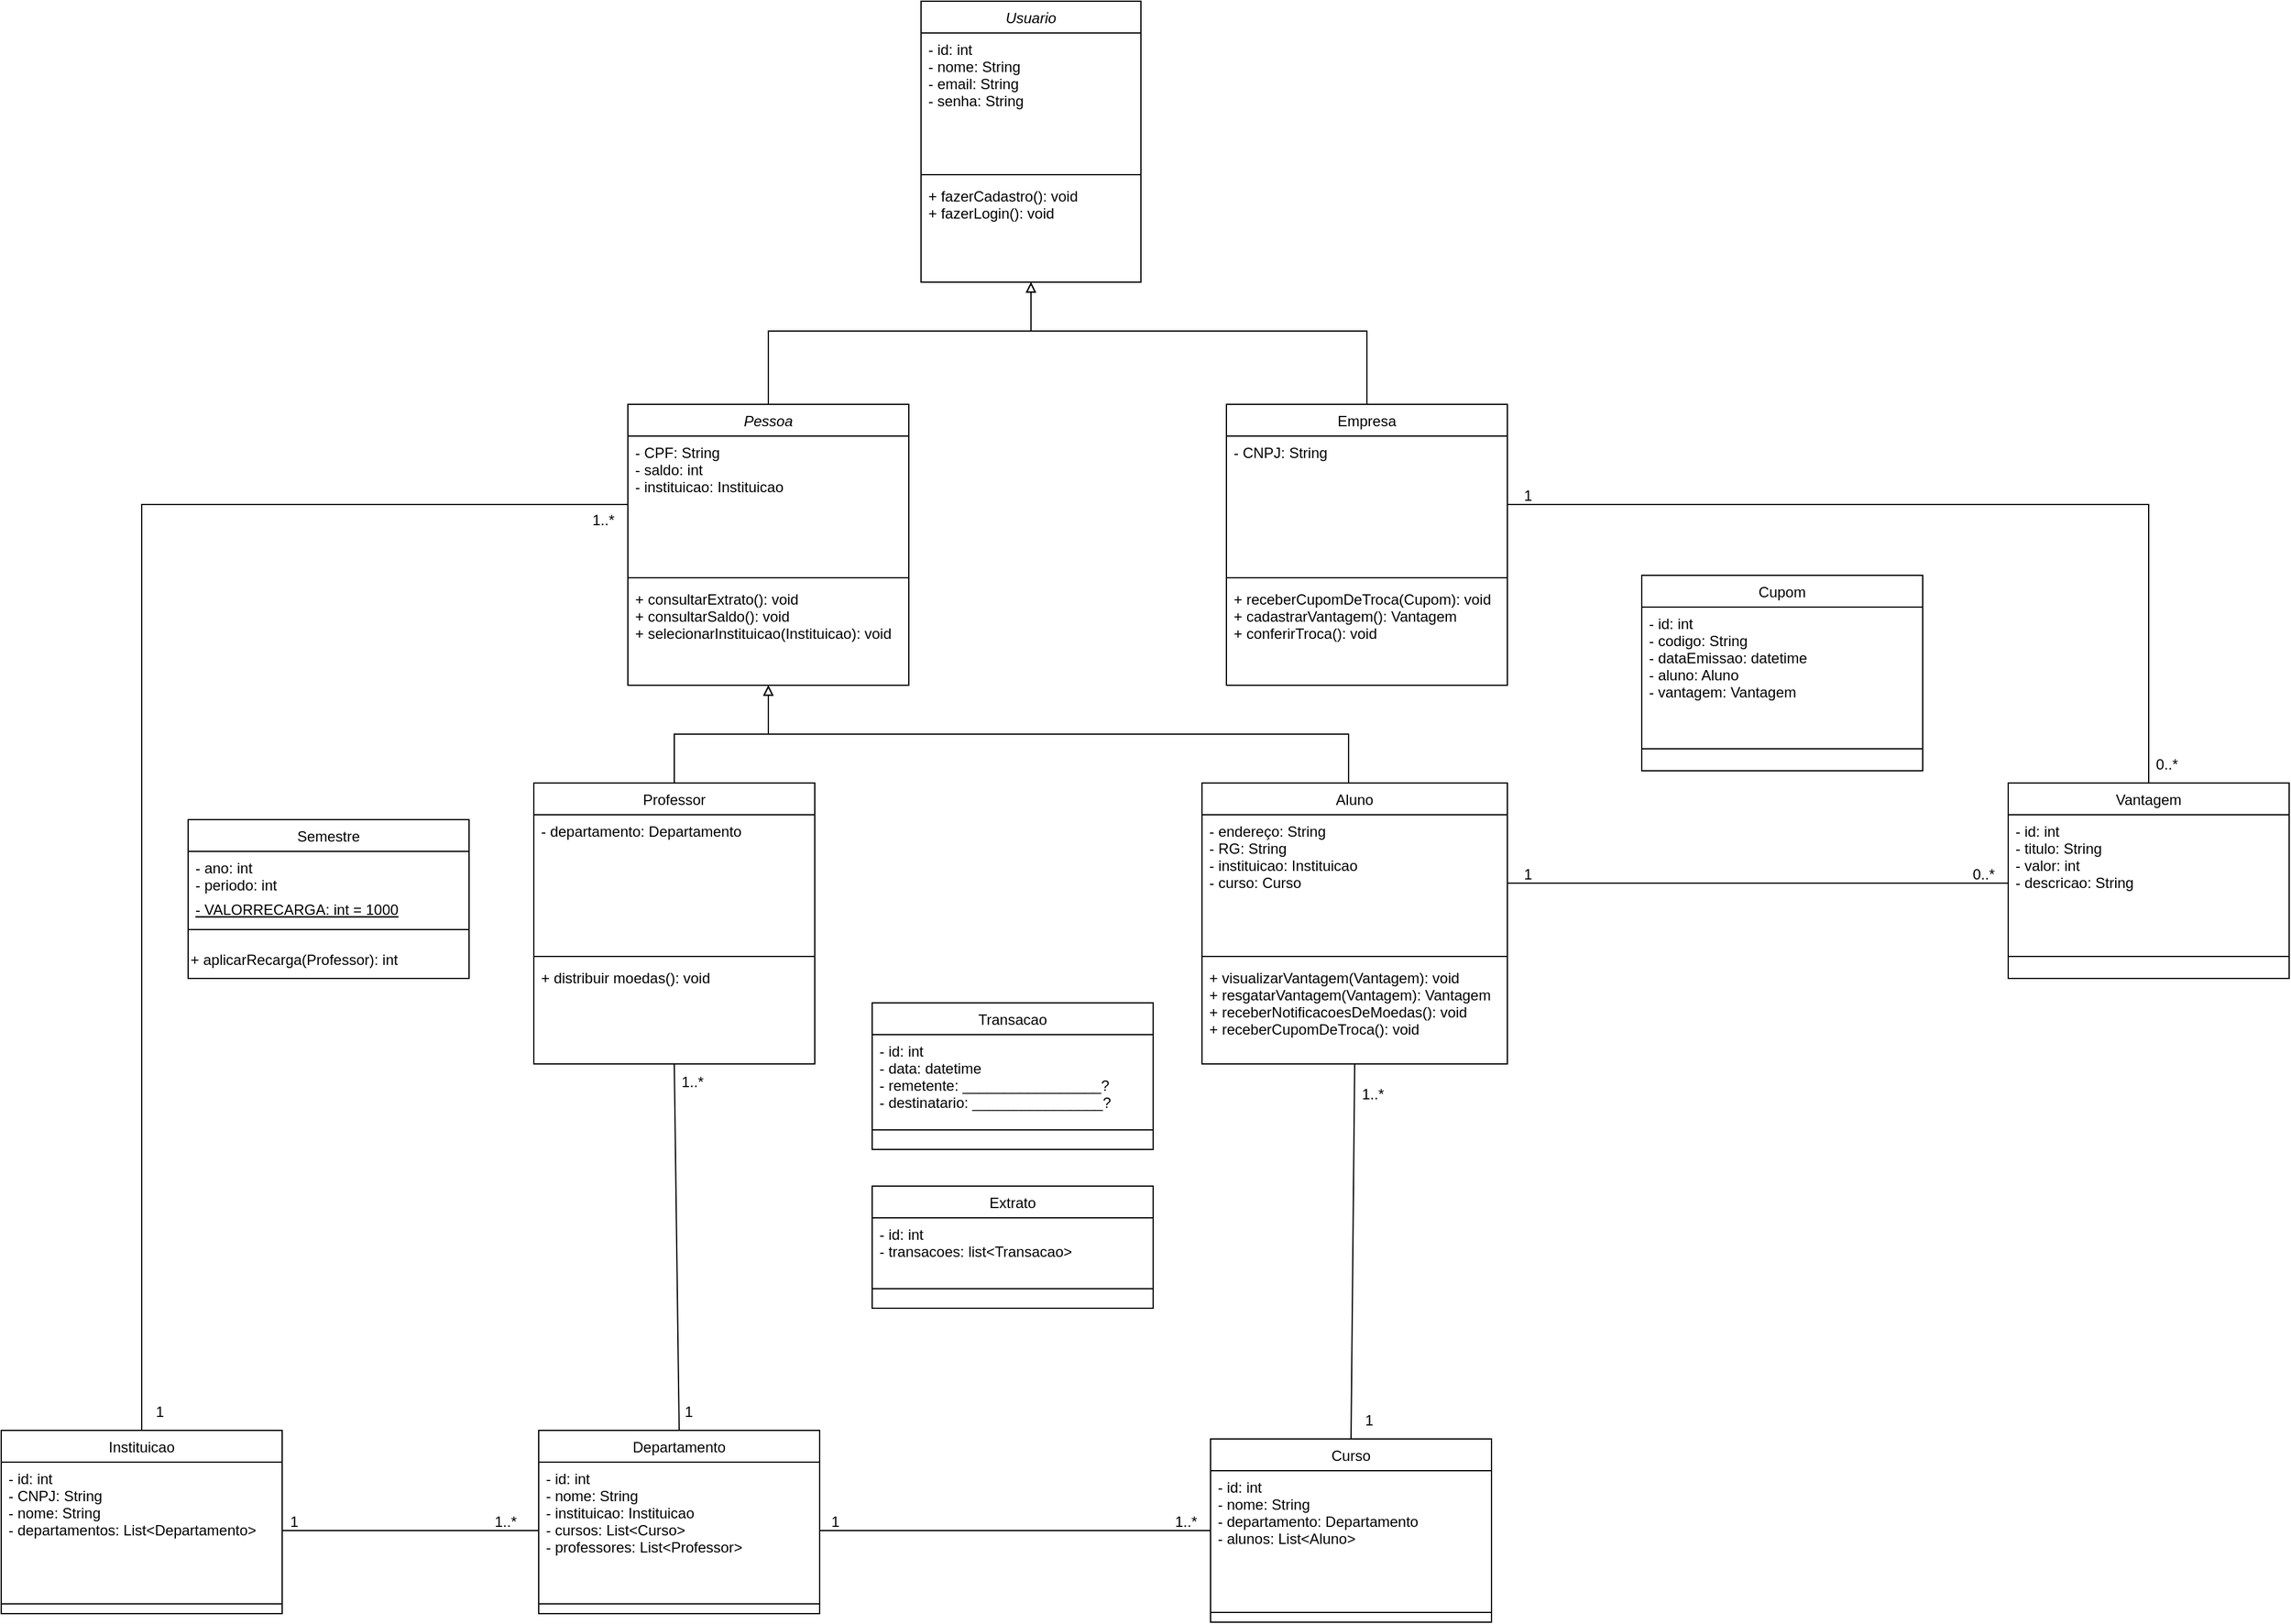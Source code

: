 <mxfile version="26.2.13">
  <diagram id="C5RBs43oDa-KdzZeNtuy" name="Page-1">
    <mxGraphModel dx="2034" dy="789" grid="1" gridSize="10" guides="1" tooltips="1" connect="1" arrows="1" fold="1" page="1" pageScale="1" pageWidth="827" pageHeight="1169" math="0" shadow="0">
      <root>
        <mxCell id="WIyWlLk6GJQsqaUBKTNV-0" />
        <mxCell id="WIyWlLk6GJQsqaUBKTNV-1" parent="WIyWlLk6GJQsqaUBKTNV-0" />
        <mxCell id="e2R4X1xUS0Lf9VzfEx9x-4" value="Usuario" style="swimlane;fontStyle=2;align=center;verticalAlign=top;childLayout=stackLayout;horizontal=1;startSize=26;horizontalStack=0;resizeParent=1;resizeLast=0;collapsible=1;marginBottom=0;rounded=0;shadow=0;strokeWidth=1;" parent="WIyWlLk6GJQsqaUBKTNV-1" vertex="1">
          <mxGeometry x="360" y="130" width="180" height="230" as="geometry">
            <mxRectangle x="230" y="140" width="160" height="26" as="alternateBounds" />
          </mxGeometry>
        </mxCell>
        <mxCell id="e2R4X1xUS0Lf9VzfEx9x-5" value="- id: int&#xa;- nome: String&#xa;- email: String&#xa;- senha: String" style="text;align=left;verticalAlign=top;spacingLeft=4;spacingRight=4;overflow=hidden;rotatable=0;points=[[0,0.5],[1,0.5]];portConstraint=eastwest;rounded=0;shadow=0;html=0;" parent="e2R4X1xUS0Lf9VzfEx9x-4" vertex="1">
          <mxGeometry y="26" width="180" height="112" as="geometry" />
        </mxCell>
        <mxCell id="e2R4X1xUS0Lf9VzfEx9x-6" value="" style="line;html=1;strokeWidth=1;align=left;verticalAlign=middle;spacingTop=-1;spacingLeft=3;spacingRight=3;rotatable=0;labelPosition=right;points=[];portConstraint=eastwest;" parent="e2R4X1xUS0Lf9VzfEx9x-4" vertex="1">
          <mxGeometry y="138" width="180" height="8" as="geometry" />
        </mxCell>
        <mxCell id="e2R4X1xUS0Lf9VzfEx9x-7" value="+ fazerCadastro(): void&#xa;+ fazerLogin(): void" style="text;align=left;verticalAlign=top;spacingLeft=4;spacingRight=4;overflow=hidden;rotatable=0;points=[[0,0.5],[1,0.5]];portConstraint=eastwest;" parent="e2R4X1xUS0Lf9VzfEx9x-4" vertex="1">
          <mxGeometry y="146" width="180" height="64" as="geometry" />
        </mxCell>
        <mxCell id="4mhZ8pjzUno-x0FI7GwS-8" style="edgeStyle=orthogonalEdgeStyle;rounded=0;orthogonalLoop=1;jettySize=auto;html=1;entryX=0.5;entryY=1;entryDx=0;entryDy=0;endArrow=block;endFill=0;" parent="WIyWlLk6GJQsqaUBKTNV-1" source="4mhZ8pjzUno-x0FI7GwS-4" target="e2R4X1xUS0Lf9VzfEx9x-4" edge="1">
          <mxGeometry relative="1" as="geometry">
            <mxPoint x="510" y="410" as="targetPoint" />
            <Array as="points">
              <mxPoint x="235" y="400" />
              <mxPoint x="450" y="400" />
            </Array>
          </mxGeometry>
        </mxCell>
        <mxCell id="4mhZ8pjzUno-x0FI7GwS-4" value="Pessoa" style="swimlane;fontStyle=2;align=center;verticalAlign=top;childLayout=stackLayout;horizontal=1;startSize=26;horizontalStack=0;resizeParent=1;resizeLast=0;collapsible=1;marginBottom=0;rounded=0;shadow=0;strokeWidth=1;" parent="WIyWlLk6GJQsqaUBKTNV-1" vertex="1">
          <mxGeometry x="120" y="460" width="230" height="230" as="geometry">
            <mxRectangle x="230" y="140" width="160" height="26" as="alternateBounds" />
          </mxGeometry>
        </mxCell>
        <mxCell id="4mhZ8pjzUno-x0FI7GwS-5" value="- CPF: String&#xa;- saldo: int&#xa;- instituicao: Instituicao" style="text;align=left;verticalAlign=top;spacingLeft=4;spacingRight=4;overflow=hidden;rotatable=0;points=[[0,0.5],[1,0.5]];portConstraint=eastwest;rounded=0;shadow=0;html=0;" parent="4mhZ8pjzUno-x0FI7GwS-4" vertex="1">
          <mxGeometry y="26" width="230" height="112" as="geometry" />
        </mxCell>
        <mxCell id="4mhZ8pjzUno-x0FI7GwS-6" value="" style="line;html=1;strokeWidth=1;align=left;verticalAlign=middle;spacingTop=-1;spacingLeft=3;spacingRight=3;rotatable=0;labelPosition=right;points=[];portConstraint=eastwest;" parent="4mhZ8pjzUno-x0FI7GwS-4" vertex="1">
          <mxGeometry y="138" width="230" height="8" as="geometry" />
        </mxCell>
        <mxCell id="4mhZ8pjzUno-x0FI7GwS-7" value="+ consultarExtrato(): void&#xa;+ consultarSaldo(): void&#xa;+ selecionarInstituicao(Instituicao): void" style="text;align=left;verticalAlign=top;spacingLeft=4;spacingRight=4;overflow=hidden;rotatable=0;points=[[0,0.5],[1,0.5]];portConstraint=eastwest;" parent="4mhZ8pjzUno-x0FI7GwS-4" vertex="1">
          <mxGeometry y="146" width="230" height="64" as="geometry" />
        </mxCell>
        <mxCell id="4mhZ8pjzUno-x0FI7GwS-13" style="edgeStyle=orthogonalEdgeStyle;rounded=0;orthogonalLoop=1;jettySize=auto;html=1;endArrow=block;endFill=0;" parent="WIyWlLk6GJQsqaUBKTNV-1" source="4mhZ8pjzUno-x0FI7GwS-9" edge="1">
          <mxGeometry relative="1" as="geometry">
            <mxPoint x="450" y="360" as="targetPoint" />
            <Array as="points">
              <mxPoint x="725" y="400" />
              <mxPoint x="450" y="400" />
            </Array>
          </mxGeometry>
        </mxCell>
        <mxCell id="4mhZ8pjzUno-x0FI7GwS-9" value="Empresa" style="swimlane;fontStyle=0;align=center;verticalAlign=top;childLayout=stackLayout;horizontal=1;startSize=26;horizontalStack=0;resizeParent=1;resizeLast=0;collapsible=1;marginBottom=0;rounded=0;shadow=0;strokeWidth=1;" parent="WIyWlLk6GJQsqaUBKTNV-1" vertex="1">
          <mxGeometry x="610" y="460" width="230" height="230" as="geometry">
            <mxRectangle x="230" y="140" width="160" height="26" as="alternateBounds" />
          </mxGeometry>
        </mxCell>
        <mxCell id="4mhZ8pjzUno-x0FI7GwS-10" value="- CNPJ: String" style="text;align=left;verticalAlign=top;spacingLeft=4;spacingRight=4;overflow=hidden;rotatable=0;points=[[0,0.5],[1,0.5]];portConstraint=eastwest;rounded=0;shadow=0;html=0;" parent="4mhZ8pjzUno-x0FI7GwS-9" vertex="1">
          <mxGeometry y="26" width="230" height="112" as="geometry" />
        </mxCell>
        <mxCell id="4mhZ8pjzUno-x0FI7GwS-11" value="" style="line;html=1;strokeWidth=1;align=left;verticalAlign=middle;spacingTop=-1;spacingLeft=3;spacingRight=3;rotatable=0;labelPosition=right;points=[];portConstraint=eastwest;" parent="4mhZ8pjzUno-x0FI7GwS-9" vertex="1">
          <mxGeometry y="138" width="230" height="8" as="geometry" />
        </mxCell>
        <mxCell id="4mhZ8pjzUno-x0FI7GwS-12" value="+ receberCupomDeTroca(Cupom): void&#xa;+ cadastrarVantagem(): Vantagem&#xa;+ conferirTroca(): void" style="text;align=left;verticalAlign=top;spacingLeft=4;spacingRight=4;overflow=hidden;rotatable=0;points=[[0,0.5],[1,0.5]];portConstraint=eastwest;" parent="4mhZ8pjzUno-x0FI7GwS-9" vertex="1">
          <mxGeometry y="146" width="230" height="64" as="geometry" />
        </mxCell>
        <mxCell id="4mhZ8pjzUno-x0FI7GwS-18" style="edgeStyle=orthogonalEdgeStyle;rounded=0;orthogonalLoop=1;jettySize=auto;html=1;entryX=0.5;entryY=1;entryDx=0;entryDy=0;endArrow=block;endFill=0;" parent="WIyWlLk6GJQsqaUBKTNV-1" source="4mhZ8pjzUno-x0FI7GwS-14" target="4mhZ8pjzUno-x0FI7GwS-4" edge="1">
          <mxGeometry relative="1" as="geometry">
            <Array as="points">
              <mxPoint x="710" y="730" />
              <mxPoint x="235" y="730" />
            </Array>
          </mxGeometry>
        </mxCell>
        <mxCell id="4mhZ8pjzUno-x0FI7GwS-14" value="Aluno" style="swimlane;fontStyle=0;align=center;verticalAlign=top;childLayout=stackLayout;horizontal=1;startSize=26;horizontalStack=0;resizeParent=1;resizeLast=0;collapsible=1;marginBottom=0;rounded=0;shadow=0;strokeWidth=1;" parent="WIyWlLk6GJQsqaUBKTNV-1" vertex="1">
          <mxGeometry x="590" y="770" width="250" height="230" as="geometry">
            <mxRectangle x="230" y="140" width="160" height="26" as="alternateBounds" />
          </mxGeometry>
        </mxCell>
        <mxCell id="4mhZ8pjzUno-x0FI7GwS-15" value="- endereço: String&#xa;- RG: String&#xa;- instituicao: Instituicao&#xa;- curso: Curso" style="text;align=left;verticalAlign=top;spacingLeft=4;spacingRight=4;overflow=hidden;rotatable=0;points=[[0,0.5],[1,0.5]];portConstraint=eastwest;rounded=0;shadow=0;html=0;" parent="4mhZ8pjzUno-x0FI7GwS-14" vertex="1">
          <mxGeometry y="26" width="250" height="112" as="geometry" />
        </mxCell>
        <mxCell id="4mhZ8pjzUno-x0FI7GwS-16" value="" style="line;html=1;strokeWidth=1;align=left;verticalAlign=middle;spacingTop=-1;spacingLeft=3;spacingRight=3;rotatable=0;labelPosition=right;points=[];portConstraint=eastwest;" parent="4mhZ8pjzUno-x0FI7GwS-14" vertex="1">
          <mxGeometry y="138" width="250" height="8" as="geometry" />
        </mxCell>
        <mxCell id="4mhZ8pjzUno-x0FI7GwS-17" value="+ visualizarVantagem(Vantagem): void&#xa;+ resgatarVantagem(Vantagem): Vantagem&#xa;+ receberNotificacoesDeMoedas(): void&#xa;+ receberCupomDeTroca(): void" style="text;align=left;verticalAlign=top;spacingLeft=4;spacingRight=4;overflow=hidden;rotatable=0;points=[[0,0.5],[1,0.5]];portConstraint=eastwest;" parent="4mhZ8pjzUno-x0FI7GwS-14" vertex="1">
          <mxGeometry y="146" width="250" height="64" as="geometry" />
        </mxCell>
        <mxCell id="4mhZ8pjzUno-x0FI7GwS-24" style="edgeStyle=orthogonalEdgeStyle;rounded=0;orthogonalLoop=1;jettySize=auto;html=1;entryX=0.5;entryY=1;entryDx=0;entryDy=0;endArrow=block;endFill=0;" parent="WIyWlLk6GJQsqaUBKTNV-1" source="4mhZ8pjzUno-x0FI7GwS-19" target="4mhZ8pjzUno-x0FI7GwS-4" edge="1">
          <mxGeometry relative="1" as="geometry" />
        </mxCell>
        <mxCell id="4mhZ8pjzUno-x0FI7GwS-19" value="Professor" style="swimlane;fontStyle=0;align=center;verticalAlign=top;childLayout=stackLayout;horizontal=1;startSize=26;horizontalStack=0;resizeParent=1;resizeLast=0;collapsible=1;marginBottom=0;rounded=0;shadow=0;strokeWidth=1;" parent="WIyWlLk6GJQsqaUBKTNV-1" vertex="1">
          <mxGeometry x="43" y="770" width="230" height="230" as="geometry">
            <mxRectangle x="230" y="140" width="160" height="26" as="alternateBounds" />
          </mxGeometry>
        </mxCell>
        <mxCell id="4mhZ8pjzUno-x0FI7GwS-20" value="- departamento: Departamento" style="text;align=left;verticalAlign=top;spacingLeft=4;spacingRight=4;overflow=hidden;rotatable=0;points=[[0,0.5],[1,0.5]];portConstraint=eastwest;rounded=0;shadow=0;html=0;" parent="4mhZ8pjzUno-x0FI7GwS-19" vertex="1">
          <mxGeometry y="26" width="230" height="112" as="geometry" />
        </mxCell>
        <mxCell id="4mhZ8pjzUno-x0FI7GwS-21" value="" style="line;html=1;strokeWidth=1;align=left;verticalAlign=middle;spacingTop=-1;spacingLeft=3;spacingRight=3;rotatable=0;labelPosition=right;points=[];portConstraint=eastwest;" parent="4mhZ8pjzUno-x0FI7GwS-19" vertex="1">
          <mxGeometry y="138" width="230" height="8" as="geometry" />
        </mxCell>
        <mxCell id="4mhZ8pjzUno-x0FI7GwS-22" value="+ distribuir moedas(): void" style="text;align=left;verticalAlign=top;spacingLeft=4;spacingRight=4;overflow=hidden;rotatable=0;points=[[0,0.5],[1,0.5]];portConstraint=eastwest;" parent="4mhZ8pjzUno-x0FI7GwS-19" vertex="1">
          <mxGeometry y="146" width="230" height="64" as="geometry" />
        </mxCell>
        <mxCell id="4mhZ8pjzUno-x0FI7GwS-48" style="edgeStyle=orthogonalEdgeStyle;rounded=0;orthogonalLoop=1;jettySize=auto;html=1;endArrow=none;startFill=0;" parent="WIyWlLk6GJQsqaUBKTNV-1" source="4mhZ8pjzUno-x0FI7GwS-26" target="4mhZ8pjzUno-x0FI7GwS-5" edge="1">
          <mxGeometry relative="1" as="geometry" />
        </mxCell>
        <mxCell id="4mhZ8pjzUno-x0FI7GwS-26" value="Instituicao" style="swimlane;fontStyle=0;align=center;verticalAlign=top;childLayout=stackLayout;horizontal=1;startSize=26;horizontalStack=0;resizeParent=1;resizeLast=0;collapsible=1;marginBottom=0;rounded=0;shadow=0;strokeWidth=1;" parent="WIyWlLk6GJQsqaUBKTNV-1" vertex="1">
          <mxGeometry x="-393" y="1300" width="230" height="150" as="geometry">
            <mxRectangle x="230" y="140" width="160" height="26" as="alternateBounds" />
          </mxGeometry>
        </mxCell>
        <mxCell id="4mhZ8pjzUno-x0FI7GwS-27" value="- id: int&#xa;- CNPJ: String&#xa;- nome: String&#xa;- departamentos: List&lt;Departamento&gt;" style="text;align=left;verticalAlign=top;spacingLeft=4;spacingRight=4;overflow=hidden;rotatable=0;points=[[0,0.5],[1,0.5]];portConstraint=eastwest;rounded=0;shadow=0;html=0;" parent="4mhZ8pjzUno-x0FI7GwS-26" vertex="1">
          <mxGeometry y="26" width="230" height="112" as="geometry" />
        </mxCell>
        <mxCell id="4mhZ8pjzUno-x0FI7GwS-28" value="" style="line;html=1;strokeWidth=1;align=left;verticalAlign=middle;spacingTop=-1;spacingLeft=3;spacingRight=3;rotatable=0;labelPosition=right;points=[];portConstraint=eastwest;" parent="4mhZ8pjzUno-x0FI7GwS-26" vertex="1">
          <mxGeometry y="138" width="230" height="8" as="geometry" />
        </mxCell>
        <mxCell id="4mhZ8pjzUno-x0FI7GwS-30" value="Departamento" style="swimlane;fontStyle=0;align=center;verticalAlign=top;childLayout=stackLayout;horizontal=1;startSize=26;horizontalStack=0;resizeParent=1;resizeLast=0;collapsible=1;marginBottom=0;rounded=0;shadow=0;strokeWidth=1;" parent="WIyWlLk6GJQsqaUBKTNV-1" vertex="1">
          <mxGeometry x="47" y="1300" width="230" height="150" as="geometry">
            <mxRectangle x="230" y="140" width="160" height="26" as="alternateBounds" />
          </mxGeometry>
        </mxCell>
        <mxCell id="4mhZ8pjzUno-x0FI7GwS-31" value="- id: int&#xa;- nome: String&#xa;- instituicao: Instituicao&#xa;- cursos: List&lt;Curso&gt;&#xa;- professores: List&lt;Professor&gt;" style="text;align=left;verticalAlign=top;spacingLeft=4;spacingRight=4;overflow=hidden;rotatable=0;points=[[0,0.5],[1,0.5]];portConstraint=eastwest;rounded=0;shadow=0;html=0;" parent="4mhZ8pjzUno-x0FI7GwS-30" vertex="1">
          <mxGeometry y="26" width="230" height="112" as="geometry" />
        </mxCell>
        <mxCell id="4mhZ8pjzUno-x0FI7GwS-32" value="" style="line;html=1;strokeWidth=1;align=left;verticalAlign=middle;spacingTop=-1;spacingLeft=3;spacingRight=3;rotatable=0;labelPosition=right;points=[];portConstraint=eastwest;" parent="4mhZ8pjzUno-x0FI7GwS-30" vertex="1">
          <mxGeometry y="138" width="230" height="8" as="geometry" />
        </mxCell>
        <mxCell id="4mhZ8pjzUno-x0FI7GwS-33" value="Curso" style="swimlane;fontStyle=0;align=center;verticalAlign=top;childLayout=stackLayout;horizontal=1;startSize=26;horizontalStack=0;resizeParent=1;resizeLast=0;collapsible=1;marginBottom=0;rounded=0;shadow=0;strokeWidth=1;" parent="WIyWlLk6GJQsqaUBKTNV-1" vertex="1">
          <mxGeometry x="597" y="1307" width="230" height="150" as="geometry">
            <mxRectangle x="230" y="140" width="160" height="26" as="alternateBounds" />
          </mxGeometry>
        </mxCell>
        <mxCell id="4mhZ8pjzUno-x0FI7GwS-34" value="- id: int&#xa;- nome: String&#xa;- departamento: Departamento&#xa;- alunos: List&lt;Aluno&gt;" style="text;align=left;verticalAlign=top;spacingLeft=4;spacingRight=4;overflow=hidden;rotatable=0;points=[[0,0.5],[1,0.5]];portConstraint=eastwest;rounded=0;shadow=0;html=0;" parent="4mhZ8pjzUno-x0FI7GwS-33" vertex="1">
          <mxGeometry y="26" width="230" height="112" as="geometry" />
        </mxCell>
        <mxCell id="4mhZ8pjzUno-x0FI7GwS-35" value="" style="line;html=1;strokeWidth=1;align=left;verticalAlign=middle;spacingTop=-1;spacingLeft=3;spacingRight=3;rotatable=0;labelPosition=right;points=[];portConstraint=eastwest;" parent="4mhZ8pjzUno-x0FI7GwS-33" vertex="1">
          <mxGeometry y="138" width="230" height="8" as="geometry" />
        </mxCell>
        <mxCell id="4mhZ8pjzUno-x0FI7GwS-36" value="" style="endArrow=none;html=1;rounded=0;" parent="WIyWlLk6GJQsqaUBKTNV-1" source="4mhZ8pjzUno-x0FI7GwS-31" target="4mhZ8pjzUno-x0FI7GwS-27" edge="1">
          <mxGeometry width="50" height="50" relative="1" as="geometry">
            <mxPoint x="377" y="1500" as="sourcePoint" />
            <mxPoint x="427" y="1450" as="targetPoint" />
          </mxGeometry>
        </mxCell>
        <mxCell id="4mhZ8pjzUno-x0FI7GwS-40" value="" style="endArrow=none;html=1;rounded=0;" parent="WIyWlLk6GJQsqaUBKTNV-1" source="4mhZ8pjzUno-x0FI7GwS-33" target="4mhZ8pjzUno-x0FI7GwS-31" edge="1">
          <mxGeometry width="50" height="50" relative="1" as="geometry">
            <mxPoint x="307" y="1550" as="sourcePoint" />
            <mxPoint x="357" y="1500" as="targetPoint" />
          </mxGeometry>
        </mxCell>
        <mxCell id="4mhZ8pjzUno-x0FI7GwS-47" value="" style="endArrow=none;html=1;rounded=0;entryX=0.5;entryY=1;entryDx=0;entryDy=0;exitX=0.5;exitY=0;exitDx=0;exitDy=0;" parent="WIyWlLk6GJQsqaUBKTNV-1" source="4mhZ8pjzUno-x0FI7GwS-30" target="4mhZ8pjzUno-x0FI7GwS-19" edge="1">
          <mxGeometry width="50" height="50" relative="1" as="geometry">
            <mxPoint x="343" y="1010" as="sourcePoint" />
            <mxPoint x="393" y="960" as="targetPoint" />
          </mxGeometry>
        </mxCell>
        <mxCell id="4mhZ8pjzUno-x0FI7GwS-49" value="1" style="text;html=1;align=center;verticalAlign=middle;whiteSpace=wrap;rounded=0;" parent="WIyWlLk6GJQsqaUBKTNV-1" vertex="1">
          <mxGeometry x="-293" y="1270" width="60" height="30" as="geometry" />
        </mxCell>
        <mxCell id="4mhZ8pjzUno-x0FI7GwS-50" value="1..*" style="text;html=1;align=center;verticalAlign=middle;whiteSpace=wrap;rounded=0;" parent="WIyWlLk6GJQsqaUBKTNV-1" vertex="1">
          <mxGeometry x="70" y="540" width="60" height="30" as="geometry" />
        </mxCell>
        <mxCell id="4mhZ8pjzUno-x0FI7GwS-51" value="1" style="text;html=1;align=center;verticalAlign=middle;whiteSpace=wrap;rounded=0;" parent="WIyWlLk6GJQsqaUBKTNV-1" vertex="1">
          <mxGeometry x="140" y="1270" width="60" height="30" as="geometry" />
        </mxCell>
        <mxCell id="4mhZ8pjzUno-x0FI7GwS-52" value="1..*" style="text;html=1;align=center;verticalAlign=middle;whiteSpace=wrap;rounded=0;" parent="WIyWlLk6GJQsqaUBKTNV-1" vertex="1">
          <mxGeometry x="143" y="1000" width="60" height="30" as="geometry" />
        </mxCell>
        <mxCell id="4mhZ8pjzUno-x0FI7GwS-53" value="1" style="text;html=1;align=center;verticalAlign=middle;whiteSpace=wrap;rounded=0;" parent="WIyWlLk6GJQsqaUBKTNV-1" vertex="1">
          <mxGeometry x="-183" y="1360" width="60" height="30" as="geometry" />
        </mxCell>
        <mxCell id="4mhZ8pjzUno-x0FI7GwS-54" value="1..*" style="text;html=1;align=center;verticalAlign=middle;whiteSpace=wrap;rounded=0;" parent="WIyWlLk6GJQsqaUBKTNV-1" vertex="1">
          <mxGeometry x="-10" y="1360" width="60" height="30" as="geometry" />
        </mxCell>
        <mxCell id="4mhZ8pjzUno-x0FI7GwS-55" value="1" style="text;html=1;align=center;verticalAlign=middle;whiteSpace=wrap;rounded=0;" parent="WIyWlLk6GJQsqaUBKTNV-1" vertex="1">
          <mxGeometry x="260" y="1360" width="60" height="30" as="geometry" />
        </mxCell>
        <mxCell id="4mhZ8pjzUno-x0FI7GwS-56" value="1..*" style="text;html=1;align=center;verticalAlign=middle;whiteSpace=wrap;rounded=0;" parent="WIyWlLk6GJQsqaUBKTNV-1" vertex="1">
          <mxGeometry x="547" y="1360" width="60" height="30" as="geometry" />
        </mxCell>
        <mxCell id="4mhZ8pjzUno-x0FI7GwS-57" value="" style="endArrow=none;html=1;rounded=0;entryX=0.5;entryY=1;entryDx=0;entryDy=0;exitX=0.5;exitY=0;exitDx=0;exitDy=0;" parent="WIyWlLk6GJQsqaUBKTNV-1" source="4mhZ8pjzUno-x0FI7GwS-33" target="4mhZ8pjzUno-x0FI7GwS-14" edge="1">
          <mxGeometry width="50" height="50" relative="1" as="geometry">
            <mxPoint x="250" y="990" as="sourcePoint" />
            <mxPoint x="300" y="940" as="targetPoint" />
          </mxGeometry>
        </mxCell>
        <mxCell id="4mhZ8pjzUno-x0FI7GwS-58" value="1..*" style="text;html=1;align=center;verticalAlign=middle;whiteSpace=wrap;rounded=0;" parent="WIyWlLk6GJQsqaUBKTNV-1" vertex="1">
          <mxGeometry x="700" y="1010" width="60" height="30" as="geometry" />
        </mxCell>
        <mxCell id="4mhZ8pjzUno-x0FI7GwS-59" value="1" style="text;html=1;align=center;verticalAlign=middle;whiteSpace=wrap;rounded=0;" parent="WIyWlLk6GJQsqaUBKTNV-1" vertex="1">
          <mxGeometry x="697" y="1277" width="60" height="30" as="geometry" />
        </mxCell>
        <mxCell id="4mhZ8pjzUno-x0FI7GwS-72" style="edgeStyle=orthogonalEdgeStyle;rounded=0;orthogonalLoop=1;jettySize=auto;html=1;endArrow=none;startFill=0;" parent="WIyWlLk6GJQsqaUBKTNV-1" source="4mhZ8pjzUno-x0FI7GwS-60" target="4mhZ8pjzUno-x0FI7GwS-10" edge="1">
          <mxGeometry relative="1" as="geometry" />
        </mxCell>
        <mxCell id="4mhZ8pjzUno-x0FI7GwS-60" value="Vantagem" style="swimlane;fontStyle=0;align=center;verticalAlign=top;childLayout=stackLayout;horizontal=1;startSize=26;horizontalStack=0;resizeParent=1;resizeLast=0;collapsible=1;marginBottom=0;rounded=0;shadow=0;strokeWidth=1;" parent="WIyWlLk6GJQsqaUBKTNV-1" vertex="1">
          <mxGeometry x="1250" y="770" width="230" height="160" as="geometry">
            <mxRectangle x="230" y="140" width="160" height="26" as="alternateBounds" />
          </mxGeometry>
        </mxCell>
        <mxCell id="4mhZ8pjzUno-x0FI7GwS-61" value="- id: int&#xa;- titulo: String&#xa;- valor: int&#xa;- descricao: String" style="text;align=left;verticalAlign=top;spacingLeft=4;spacingRight=4;overflow=hidden;rotatable=0;points=[[0,0.5],[1,0.5]];portConstraint=eastwest;rounded=0;shadow=0;html=0;" parent="4mhZ8pjzUno-x0FI7GwS-60" vertex="1">
          <mxGeometry y="26" width="230" height="112" as="geometry" />
        </mxCell>
        <mxCell id="4mhZ8pjzUno-x0FI7GwS-62" value="" style="line;html=1;strokeWidth=1;align=left;verticalAlign=middle;spacingTop=-1;spacingLeft=3;spacingRight=3;rotatable=0;labelPosition=right;points=[];portConstraint=eastwest;" parent="4mhZ8pjzUno-x0FI7GwS-60" vertex="1">
          <mxGeometry y="138" width="230" height="8" as="geometry" />
        </mxCell>
        <mxCell id="4mhZ8pjzUno-x0FI7GwS-64" value="Semestre" style="swimlane;fontStyle=0;align=center;verticalAlign=top;childLayout=stackLayout;horizontal=1;startSize=26;horizontalStack=0;resizeParent=1;resizeLast=0;collapsible=1;marginBottom=0;rounded=0;shadow=0;strokeWidth=1;" parent="WIyWlLk6GJQsqaUBKTNV-1" vertex="1">
          <mxGeometry x="-240" y="800" width="230" height="130" as="geometry">
            <mxRectangle x="230" y="140" width="160" height="26" as="alternateBounds" />
          </mxGeometry>
        </mxCell>
        <mxCell id="4mhZ8pjzUno-x0FI7GwS-65" value="- ano: int&#xa;- periodo: int&#xa;" style="text;align=left;verticalAlign=top;spacingLeft=4;spacingRight=4;overflow=hidden;rotatable=0;points=[[0,0.5],[1,0.5]];portConstraint=eastwest;rounded=0;shadow=0;html=0;" parent="4mhZ8pjzUno-x0FI7GwS-64" vertex="1">
          <mxGeometry y="26" width="230" height="34" as="geometry" />
        </mxCell>
        <mxCell id="4mhZ8pjzUno-x0FI7GwS-67" value="- VALORRECARGA: int = 1000" style="text;align=left;verticalAlign=top;spacingLeft=4;spacingRight=4;overflow=hidden;rotatable=0;points=[[0,0.5],[1,0.5]];portConstraint=eastwest;rounded=0;shadow=0;html=0;fontStyle=4" parent="4mhZ8pjzUno-x0FI7GwS-64" vertex="1">
          <mxGeometry y="60" width="230" height="20" as="geometry" />
        </mxCell>
        <mxCell id="4mhZ8pjzUno-x0FI7GwS-66" value="" style="line;html=1;strokeWidth=1;align=left;verticalAlign=middle;spacingTop=-1;spacingLeft=3;spacingRight=3;rotatable=0;labelPosition=right;points=[];portConstraint=eastwest;" parent="4mhZ8pjzUno-x0FI7GwS-64" vertex="1">
          <mxGeometry y="80" width="230" height="20" as="geometry" />
        </mxCell>
        <mxCell id="4mhZ8pjzUno-x0FI7GwS-68" value="+ aplicarRecarga(Professor): int" style="text;html=1;align=left;verticalAlign=middle;resizable=0;points=[];autosize=1;strokeColor=none;fillColor=none;" parent="4mhZ8pjzUno-x0FI7GwS-64" vertex="1">
          <mxGeometry y="100" width="230" height="30" as="geometry" />
        </mxCell>
        <mxCell id="4mhZ8pjzUno-x0FI7GwS-69" value="" style="endArrow=none;html=1;rounded=0;exitX=1;exitY=0.5;exitDx=0;exitDy=0;" parent="WIyWlLk6GJQsqaUBKTNV-1" source="4mhZ8pjzUno-x0FI7GwS-15" target="4mhZ8pjzUno-x0FI7GwS-61" edge="1">
          <mxGeometry width="50" height="50" relative="1" as="geometry">
            <mxPoint x="920" y="930" as="sourcePoint" />
            <mxPoint x="830" y="840" as="targetPoint" />
          </mxGeometry>
        </mxCell>
        <mxCell id="4mhZ8pjzUno-x0FI7GwS-70" value="0..*" style="text;html=1;align=center;verticalAlign=middle;whiteSpace=wrap;rounded=0;" parent="WIyWlLk6GJQsqaUBKTNV-1" vertex="1">
          <mxGeometry x="1200" y="830" width="60" height="30" as="geometry" />
        </mxCell>
        <mxCell id="4mhZ8pjzUno-x0FI7GwS-71" value="1" style="text;html=1;align=center;verticalAlign=middle;whiteSpace=wrap;rounded=0;" parent="WIyWlLk6GJQsqaUBKTNV-1" vertex="1">
          <mxGeometry x="827" y="830" width="60" height="30" as="geometry" />
        </mxCell>
        <mxCell id="4mhZ8pjzUno-x0FI7GwS-74" value="0..*" style="text;html=1;align=center;verticalAlign=middle;whiteSpace=wrap;rounded=0;" parent="WIyWlLk6GJQsqaUBKTNV-1" vertex="1">
          <mxGeometry x="1350" y="740" width="60" height="30" as="geometry" />
        </mxCell>
        <mxCell id="4mhZ8pjzUno-x0FI7GwS-75" value="1" style="text;html=1;align=center;verticalAlign=middle;whiteSpace=wrap;rounded=0;" parent="WIyWlLk6GJQsqaUBKTNV-1" vertex="1">
          <mxGeometry x="827" y="520" width="60" height="30" as="geometry" />
        </mxCell>
        <mxCell id="4mhZ8pjzUno-x0FI7GwS-77" value="Transacao" style="swimlane;fontStyle=0;align=center;verticalAlign=top;childLayout=stackLayout;horizontal=1;startSize=26;horizontalStack=0;resizeParent=1;resizeLast=0;collapsible=1;marginBottom=0;rounded=0;shadow=0;strokeWidth=1;" parent="WIyWlLk6GJQsqaUBKTNV-1" vertex="1">
          <mxGeometry x="320" y="950" width="230" height="120" as="geometry">
            <mxRectangle x="230" y="140" width="160" height="26" as="alternateBounds" />
          </mxGeometry>
        </mxCell>
        <mxCell id="4mhZ8pjzUno-x0FI7GwS-78" value="- id: int&#xa;- data: datetime&#xa;- remetente: _________________?&#xa;- destinatario: ________________?" style="text;align=left;verticalAlign=top;spacingLeft=4;spacingRight=4;overflow=hidden;rotatable=0;points=[[0,0.5],[1,0.5]];portConstraint=eastwest;rounded=0;shadow=0;html=0;" parent="4mhZ8pjzUno-x0FI7GwS-77" vertex="1">
          <mxGeometry y="26" width="230" height="74" as="geometry" />
        </mxCell>
        <mxCell id="4mhZ8pjzUno-x0FI7GwS-79" value="" style="line;html=1;strokeWidth=1;align=left;verticalAlign=middle;spacingTop=-1;spacingLeft=3;spacingRight=3;rotatable=0;labelPosition=right;points=[];portConstraint=eastwest;" parent="4mhZ8pjzUno-x0FI7GwS-77" vertex="1">
          <mxGeometry y="100" width="230" height="8" as="geometry" />
        </mxCell>
        <mxCell id="4mhZ8pjzUno-x0FI7GwS-84" value="Extrato" style="swimlane;fontStyle=0;align=center;verticalAlign=top;childLayout=stackLayout;horizontal=1;startSize=26;horizontalStack=0;resizeParent=1;resizeLast=0;collapsible=1;marginBottom=0;rounded=0;shadow=0;strokeWidth=1;" parent="WIyWlLk6GJQsqaUBKTNV-1" vertex="1">
          <mxGeometry x="320" y="1100" width="230" height="100" as="geometry">
            <mxRectangle x="230" y="140" width="160" height="26" as="alternateBounds" />
          </mxGeometry>
        </mxCell>
        <mxCell id="4mhZ8pjzUno-x0FI7GwS-85" value="- id: int&#xa;- transacoes: list&lt;Transacao&gt;" style="text;align=left;verticalAlign=top;spacingLeft=4;spacingRight=4;overflow=hidden;rotatable=0;points=[[0,0.5],[1,0.5]];portConstraint=eastwest;rounded=0;shadow=0;html=0;" parent="4mhZ8pjzUno-x0FI7GwS-84" vertex="1">
          <mxGeometry y="26" width="230" height="54" as="geometry" />
        </mxCell>
        <mxCell id="4mhZ8pjzUno-x0FI7GwS-86" value="" style="line;html=1;strokeWidth=1;align=left;verticalAlign=middle;spacingTop=-1;spacingLeft=3;spacingRight=3;rotatable=0;labelPosition=right;points=[];portConstraint=eastwest;" parent="4mhZ8pjzUno-x0FI7GwS-84" vertex="1">
          <mxGeometry y="80" width="230" height="8" as="geometry" />
        </mxCell>
        <mxCell id="4mhZ8pjzUno-x0FI7GwS-87" value="Cupom" style="swimlane;fontStyle=0;align=center;verticalAlign=top;childLayout=stackLayout;horizontal=1;startSize=26;horizontalStack=0;resizeParent=1;resizeLast=0;collapsible=1;marginBottom=0;rounded=0;shadow=0;strokeWidth=1;" parent="WIyWlLk6GJQsqaUBKTNV-1" vertex="1">
          <mxGeometry x="950" y="600" width="230" height="160" as="geometry">
            <mxRectangle x="230" y="140" width="160" height="26" as="alternateBounds" />
          </mxGeometry>
        </mxCell>
        <mxCell id="4mhZ8pjzUno-x0FI7GwS-88" value="- id: int&#xa;- codigo: String&#xa;- dataEmissao: datetime&#xa;- aluno: Aluno&#xa;- vantagem: Vantagem" style="text;align=left;verticalAlign=top;spacingLeft=4;spacingRight=4;overflow=hidden;rotatable=0;points=[[0,0.5],[1,0.5]];portConstraint=eastwest;rounded=0;shadow=0;html=0;" parent="4mhZ8pjzUno-x0FI7GwS-87" vertex="1">
          <mxGeometry y="26" width="230" height="112" as="geometry" />
        </mxCell>
        <mxCell id="4mhZ8pjzUno-x0FI7GwS-89" value="" style="line;html=1;strokeWidth=1;align=left;verticalAlign=middle;spacingTop=-1;spacingLeft=3;spacingRight=3;rotatable=0;labelPosition=right;points=[];portConstraint=eastwest;" parent="4mhZ8pjzUno-x0FI7GwS-87" vertex="1">
          <mxGeometry y="138" width="230" height="8" as="geometry" />
        </mxCell>
      </root>
    </mxGraphModel>
  </diagram>
</mxfile>
